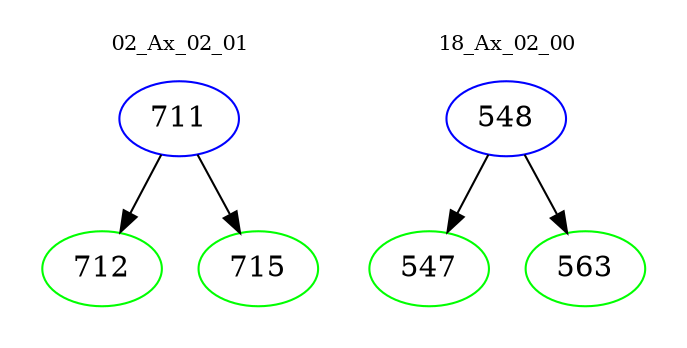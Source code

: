 digraph{
subgraph cluster_0 {
color = white
label = "02_Ax_02_01";
fontsize=10;
T0_711 [label="711", color="blue"]
T0_711 -> T0_712 [color="black"]
T0_712 [label="712", color="green"]
T0_711 -> T0_715 [color="black"]
T0_715 [label="715", color="green"]
}
subgraph cluster_1 {
color = white
label = "18_Ax_02_00";
fontsize=10;
T1_548 [label="548", color="blue"]
T1_548 -> T1_547 [color="black"]
T1_547 [label="547", color="green"]
T1_548 -> T1_563 [color="black"]
T1_563 [label="563", color="green"]
}
}
